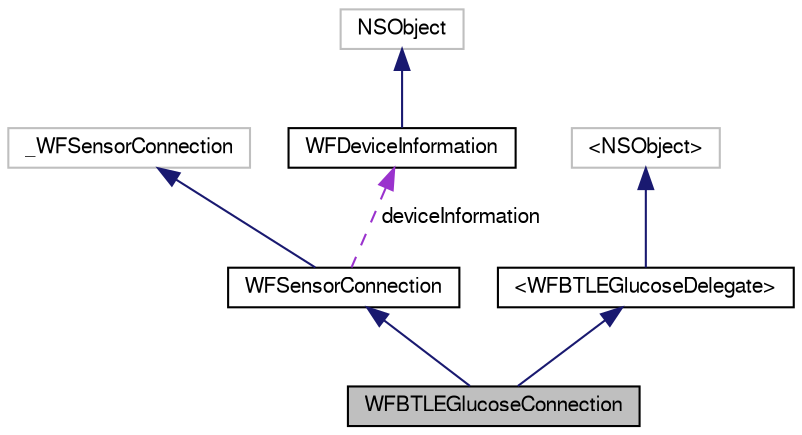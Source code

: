 digraph "WFBTLEGlucoseConnection"
{
  edge [fontname="FreeSans",fontsize="10",labelfontname="FreeSans",labelfontsize="10"];
  node [fontname="FreeSans",fontsize="10",shape=record];
  Node1 [label="WFBTLEGlucoseConnection",height=0.2,width=0.4,color="black", fillcolor="grey75", style="filled", fontcolor="black"];
  Node2 -> Node1 [dir="back",color="midnightblue",fontsize="10",style="solid",fontname="FreeSans"];
  Node2 [label="WFSensorConnection",height=0.2,width=0.4,color="black", fillcolor="white", style="filled",URL="$interface_w_f_sensor_connection.html",tooltip="Represents the connection for an ANT sensor. "];
  Node3 -> Node2 [dir="back",color="midnightblue",fontsize="10",style="solid",fontname="FreeSans"];
  Node3 [label="_WFSensorConnection",height=0.2,width=0.4,color="grey75", fillcolor="white", style="filled"];
  Node4 -> Node2 [dir="back",color="darkorchid3",fontsize="10",style="dashed",label=" deviceInformation" ,fontname="FreeSans"];
  Node4 [label="WFDeviceInformation",height=0.2,width=0.4,color="black", fillcolor="white", style="filled",URL="$interface_w_f_device_information.html",tooltip="This class represents a collection of general information about a device. "];
  Node5 -> Node4 [dir="back",color="midnightblue",fontsize="10",style="solid",fontname="FreeSans"];
  Node5 [label="NSObject",height=0.2,width=0.4,color="grey75", fillcolor="white", style="filled"];
  Node6 -> Node1 [dir="back",color="midnightblue",fontsize="10",style="solid",fontname="FreeSans"];
  Node6 [label="\<WFBTLEGlucoseDelegate\>",height=0.2,width=0.4,color="black", fillcolor="white", style="filled",URL="$protocol_w_f_b_t_l_e_glucose_delegate-p.html",tooltip="Provides the interface for callback methods used by the WFBTLEGlucoseConnection. "];
  Node7 -> Node6 [dir="back",color="midnightblue",fontsize="10",style="solid",fontname="FreeSans"];
  Node7 [label="\<NSObject\>",height=0.2,width=0.4,color="grey75", fillcolor="white", style="filled"];
}
